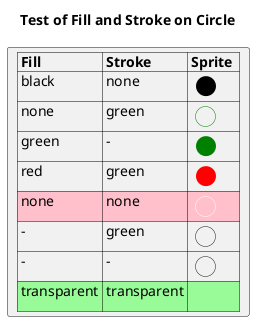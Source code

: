 {
  "sha1": "p9mwzwwcghdbj5qdf2b1m3o7mdrpkdo",
  "insertion": {
    "when": "2025-05-14T17:45:29.467Z",
    "url": "https://github.com/plantuml/plantuml/issues/2190",
    "user": "The-Lum"
  }
}
@startuml
title "Test of Fill and Stroke on Circle"
sprite none-green <svg viewBox="0 0 30 30">
<circle cx="15" cy="15" r="10" fill="none" stroke="green" />
</svg>
sprite none-none <svg viewBox="0 0 30 30">
<circle cx="15" cy="15" r="10" fill="none" stroke="none" />
</svg>
sprite black-none <svg viewBox="0 0 30 30">
<circle cx="15" cy="15" r="10" fill="black" stroke="none" />
</svg>
sprite red-green <svg viewBox="0 0 30 30">
<circle cx="15" cy="15" r="10" fill="red" stroke="green" />
</svg>
sprite green- <svg viewBox="0 0 30 30">
<circle cx="15" cy="15" r="10" fill="green" />
</svg>
sprite -green <svg viewBox="0 0 30 30">
<circle cx="15" cy="15" r="10" stroke="green" />
</svg>
sprite - <svg viewBox="0 0 30 30">
<circle cx="15" cy="15" r="10" />
</svg>
sprite transparent-transparent <svg viewBox="0 0 30 30">
<circle cx="15" cy="15" r="10" fill="transparent" stroke="transparent"/>
</svg>
card C [
|= Fill |= Stroke |= Sprite |
| black | none  | <$black-none> |
| none  | green | <$none-green> |
| green | -     | <$green->     |
| red   | green | <$red-green>  |
<#pink>| none  | none  | <$none-none>  |
| -     | green | <$-green>     |
| -     | -     | <$-> |
<#palegreen>| transparent | transparent | <$transparent-transparent> |
]
@enduml
